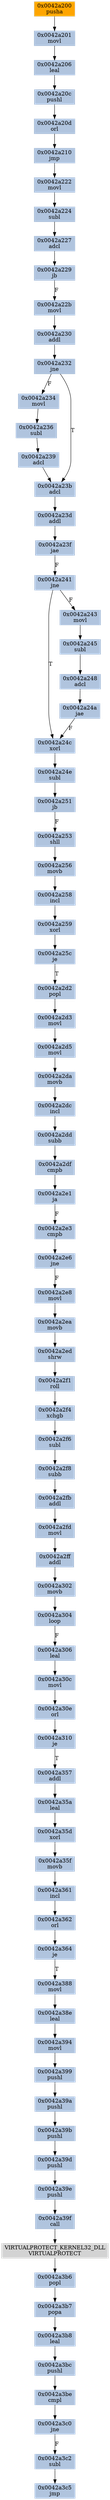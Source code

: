 strict digraph G {
	graph [bgcolor=transparent,
		name=G
	];
	node [color=lightsteelblue,
		fillcolor=lightsteelblue,
		shape=rectangle,
		style=filled
	];
	"0x0042a3c5"	[label="0x0042a3c5
jmp"];
	"0x0042a2fb"	[label="0x0042a2fb
addl"];
	"0x0042a2fd"	[label="0x0042a2fd
movl"];
	"0x0042a2fb" -> "0x0042a2fd"	[color="#000000"];
	"0x0042a24e"	[label="0x0042a24e
subl"];
	"0x0042a251"	[label="0x0042a251
jb"];
	"0x0042a24e" -> "0x0042a251"	[color="#000000"];
	"0x0042a24c"	[label="0x0042a24c
xorl"];
	"0x0042a24c" -> "0x0042a24e"	[color="#000000"];
	"0x0042a234"	[label="0x0042a234
movl"];
	"0x0042a236"	[label="0x0042a236
subl"];
	"0x0042a234" -> "0x0042a236"	[color="#000000"];
	"0x0042a30e"	[label="0x0042a30e
orl"];
	"0x0042a310"	[label="0x0042a310
je"];
	"0x0042a30e" -> "0x0042a310"	[color="#000000"];
	"0x0042a357"	[label="0x0042a357
addl"];
	"0x0042a35a"	[label="0x0042a35a
leal"];
	"0x0042a357" -> "0x0042a35a"	[color="#000000"];
	"0x0042a39e"	[label="0x0042a39e
pushl"];
	"0x0042a39f"	[label="0x0042a39f
call"];
	"0x0042a39e" -> "0x0042a39f"	[color="#000000"];
	"0x0042a2f8"	[label="0x0042a2f8
subb"];
	"0x0042a2f8" -> "0x0042a2fb"	[color="#000000"];
	"0x0042a2ed"	[label="0x0042a2ed
shrw"];
	"0x0042a2f1"	[label="0x0042a2f1
roll"];
	"0x0042a2ed" -> "0x0042a2f1"	[color="#000000"];
	VIRTUALPROTECT_KERNEL32_DLL	[color=lightgrey,
		fillcolor=lightgrey,
		label="VIRTUALPROTECT_KERNEL32_DLL
VIRTUALPROTECT"];
	"0x0042a3b6"	[label="0x0042a3b6
popl"];
	VIRTUALPROTECT_KERNEL32_DLL -> "0x0042a3b6"	[color="#000000"];
	"0x0042a39b"	[label="0x0042a39b
pushl"];
	"0x0042a39d"	[label="0x0042a39d
pushl"];
	"0x0042a39b" -> "0x0042a39d"	[color="#000000"];
	"0x0042a258"	[label="0x0042a258
incl"];
	"0x0042a259"	[label="0x0042a259
xorl"];
	"0x0042a258" -> "0x0042a259"	[color="#000000"];
	"0x0042a239"	[label="0x0042a239
adcl"];
	"0x0042a23b"	[label="0x0042a23b
adcl"];
	"0x0042a239" -> "0x0042a23b"	[color="#000000"];
	"0x0042a23d"	[label="0x0042a23d
addl"];
	"0x0042a23f"	[label="0x0042a23f
jae"];
	"0x0042a23d" -> "0x0042a23f"	[color="#000000"];
	"0x0042a2d3"	[label="0x0042a2d3
movl"];
	"0x0042a2d5"	[label="0x0042a2d5
movl"];
	"0x0042a2d3" -> "0x0042a2d5"	[color="#000000"];
	"0x0042a364"	[label="0x0042a364
je"];
	"0x0042a388"	[label="0x0042a388
movl"];
	"0x0042a364" -> "0x0042a388"	[color="#000000",
		label=T];
	"0x0042a3b7"	[label="0x0042a3b7
popa"];
	"0x0042a3b8"	[label="0x0042a3b8
leal"];
	"0x0042a3b7" -> "0x0042a3b8"	[color="#000000"];
	"0x0042a2d2"	[label="0x0042a2d2
popl"];
	"0x0042a2d2" -> "0x0042a2d3"	[color="#000000"];
	"0x0042a241"	[label="0x0042a241
jne"];
	"0x0042a241" -> "0x0042a24c"	[color="#000000",
		label=T];
	"0x0042a243"	[label="0x0042a243
movl"];
	"0x0042a241" -> "0x0042a243"	[color="#000000",
		label=F];
	"0x0042a232"	[label="0x0042a232
jne"];
	"0x0042a232" -> "0x0042a234"	[color="#000000",
		label=F];
	"0x0042a232" -> "0x0042a23b"	[color="#000000",
		label=T];
	"0x0042a3be"	[label="0x0042a3be
cmpl"];
	"0x0042a3c0"	[label="0x0042a3c0
jne"];
	"0x0042a3be" -> "0x0042a3c0"	[color="#000000"];
	"0x0042a3c2"	[label="0x0042a3c2
subl"];
	"0x0042a3c0" -> "0x0042a3c2"	[color="#000000",
		label=F];
	"0x0042a248"	[label="0x0042a248
adcl"];
	"0x0042a24a"	[label="0x0042a24a
jae"];
	"0x0042a248" -> "0x0042a24a"	[color="#000000"];
	"0x0042a2f4"	[label="0x0042a2f4
xchgb"];
	"0x0042a2f1" -> "0x0042a2f4"	[color="#000000"];
	"0x0042a222"	[label="0x0042a222
movl"];
	"0x0042a224"	[label="0x0042a224
subl"];
	"0x0042a222" -> "0x0042a224"	[color="#000000"];
	"0x0042a23f" -> "0x0042a241"	[color="#000000",
		label=F];
	"0x0042a35d"	[label="0x0042a35d
xorl"];
	"0x0042a35a" -> "0x0042a35d"	[color="#000000"];
	"0x0042a236" -> "0x0042a239"	[color="#000000"];
	"0x0042a2da"	[label="0x0042a2da
movb"];
	"0x0042a2dc"	[label="0x0042a2dc
incl"];
	"0x0042a2da" -> "0x0042a2dc"	[color="#000000"];
	"0x0042a3bc"	[label="0x0042a3bc
pushl"];
	"0x0042a3b8" -> "0x0042a3bc"	[color="#000000"];
	"0x0042a3b6" -> "0x0042a3b7"	[color="#000000"];
	"0x0042a256"	[label="0x0042a256
movb"];
	"0x0042a256" -> "0x0042a258"	[color="#000000"];
	"0x0042a394"	[label="0x0042a394
movl"];
	"0x0042a399"	[label="0x0042a399
pushl"];
	"0x0042a394" -> "0x0042a399"	[color="#000000"];
	"0x0042a210"	[label="0x0042a210
jmp"];
	"0x0042a210" -> "0x0042a222"	[color="#000000"];
	"0x0042a245"	[label="0x0042a245
subl"];
	"0x0042a243" -> "0x0042a245"	[color="#000000"];
	"0x0042a24a" -> "0x0042a24c"	[color="#000000",
		label=F];
	"0x0042a362"	[label="0x0042a362
orl"];
	"0x0042a362" -> "0x0042a364"	[color="#000000"];
	"0x0042a302"	[label="0x0042a302
movb"];
	"0x0042a304"	[label="0x0042a304
loop"];
	"0x0042a302" -> "0x0042a304"	[color="#000000"];
	"0x0042a245" -> "0x0042a248"	[color="#000000"];
	"0x0042a38e"	[label="0x0042a38e
leal"];
	"0x0042a38e" -> "0x0042a394"	[color="#000000"];
	"0x0042a206"	[label="0x0042a206
leal"];
	"0x0042a20c"	[label="0x0042a20c
pushl"];
	"0x0042a206" -> "0x0042a20c"	[color="#000000"];
	"0x0042a2ff"	[label="0x0042a2ff
addl"];
	"0x0042a2fd" -> "0x0042a2ff"	[color="#000000"];
	"0x0042a25c"	[label="0x0042a25c
je"];
	"0x0042a25c" -> "0x0042a2d2"	[color="#000000",
		label=T];
	"0x0042a2e6"	[label="0x0042a2e6
jne"];
	"0x0042a2e8"	[label="0x0042a2e8
movl"];
	"0x0042a2e6" -> "0x0042a2e8"	[color="#000000",
		label=F];
	"0x0042a35f"	[label="0x0042a35f
movb"];
	"0x0042a361"	[label="0x0042a361
incl"];
	"0x0042a35f" -> "0x0042a361"	[color="#000000"];
	"0x0042a39d" -> "0x0042a39e"	[color="#000000"];
	"0x0042a310" -> "0x0042a357"	[color="#000000",
		label=T];
	"0x0042a2df"	[label="0x0042a2df
cmpb"];
	"0x0042a2e1"	[label="0x0042a2e1
ja"];
	"0x0042a2df" -> "0x0042a2e1"	[color="#000000"];
	"0x0042a306"	[label="0x0042a306
leal"];
	"0x0042a30c"	[label="0x0042a30c
movl"];
	"0x0042a306" -> "0x0042a30c"	[color="#000000"];
	"0x0042a2f6"	[label="0x0042a2f6
subl"];
	"0x0042a2f4" -> "0x0042a2f6"	[color="#000000"];
	"0x0042a2f6" -> "0x0042a2f8"	[color="#000000"];
	"0x0042a20d"	[label="0x0042a20d
orl"];
	"0x0042a20c" -> "0x0042a20d"	[color="#000000"];
	"0x0042a253"	[label="0x0042a253
shll"];
	"0x0042a253" -> "0x0042a256"	[color="#000000"];
	"0x0042a3c2" -> "0x0042a3c5"	[color="#000000"];
	"0x0042a229"	[label="0x0042a229
jb"];
	"0x0042a22b"	[label="0x0042a22b
movl"];
	"0x0042a229" -> "0x0042a22b"	[color="#000000",
		label=F];
	"0x0042a39f" -> VIRTUALPROTECT_KERNEL32_DLL	[color="#000000"];
	"0x0042a227"	[label="0x0042a227
adcl"];
	"0x0042a227" -> "0x0042a229"	[color="#000000"];
	"0x0042a3bc" -> "0x0042a3be"	[color="#000000"];
	"0x0042a30c" -> "0x0042a30e"	[color="#000000"];
	"0x0042a251" -> "0x0042a253"	[color="#000000",
		label=F];
	"0x0042a2dd"	[label="0x0042a2dd
subb"];
	"0x0042a2dd" -> "0x0042a2df"	[color="#000000"];
	"0x0042a230"	[label="0x0042a230
addl"];
	"0x0042a22b" -> "0x0042a230"	[color="#000000"];
	"0x0042a35d" -> "0x0042a35f"	[color="#000000"];
	"0x0042a2ea"	[label="0x0042a2ea
movb"];
	"0x0042a2ea" -> "0x0042a2ed"	[color="#000000"];
	"0x0042a2ff" -> "0x0042a302"	[color="#000000"];
	"0x0042a2e8" -> "0x0042a2ea"	[color="#000000"];
	"0x0042a2e3"	[label="0x0042a2e3
cmpb"];
	"0x0042a2e1" -> "0x0042a2e3"	[color="#000000",
		label=F];
	"0x0042a230" -> "0x0042a232"	[color="#000000"];
	"0x0042a224" -> "0x0042a227"	[color="#000000"];
	"0x0042a2e3" -> "0x0042a2e6"	[color="#000000"];
	"0x0042a388" -> "0x0042a38e"	[color="#000000"];
	"0x0042a2dc" -> "0x0042a2dd"	[color="#000000"];
	"0x0042a259" -> "0x0042a25c"	[color="#000000"];
	"0x0042a39a"	[label="0x0042a39a
pushl"];
	"0x0042a39a" -> "0x0042a39b"	[color="#000000"];
	"0x0042a201"	[label="0x0042a201
movl"];
	"0x0042a201" -> "0x0042a206"	[color="#000000"];
	"0x0042a361" -> "0x0042a362"	[color="#000000"];
	"0x0042a20d" -> "0x0042a210"	[color="#000000"];
	"0x0042a2d5" -> "0x0042a2da"	[color="#000000"];
	"0x0042a200"	[color=lightgrey,
		fillcolor=orange,
		label="0x0042a200
pusha"];
	"0x0042a200" -> "0x0042a201"	[color="#000000"];
	"0x0042a399" -> "0x0042a39a"	[color="#000000"];
	"0x0042a23b" -> "0x0042a23d"	[color="#000000"];
	"0x0042a304" -> "0x0042a306"	[color="#000000",
		label=F];
}
